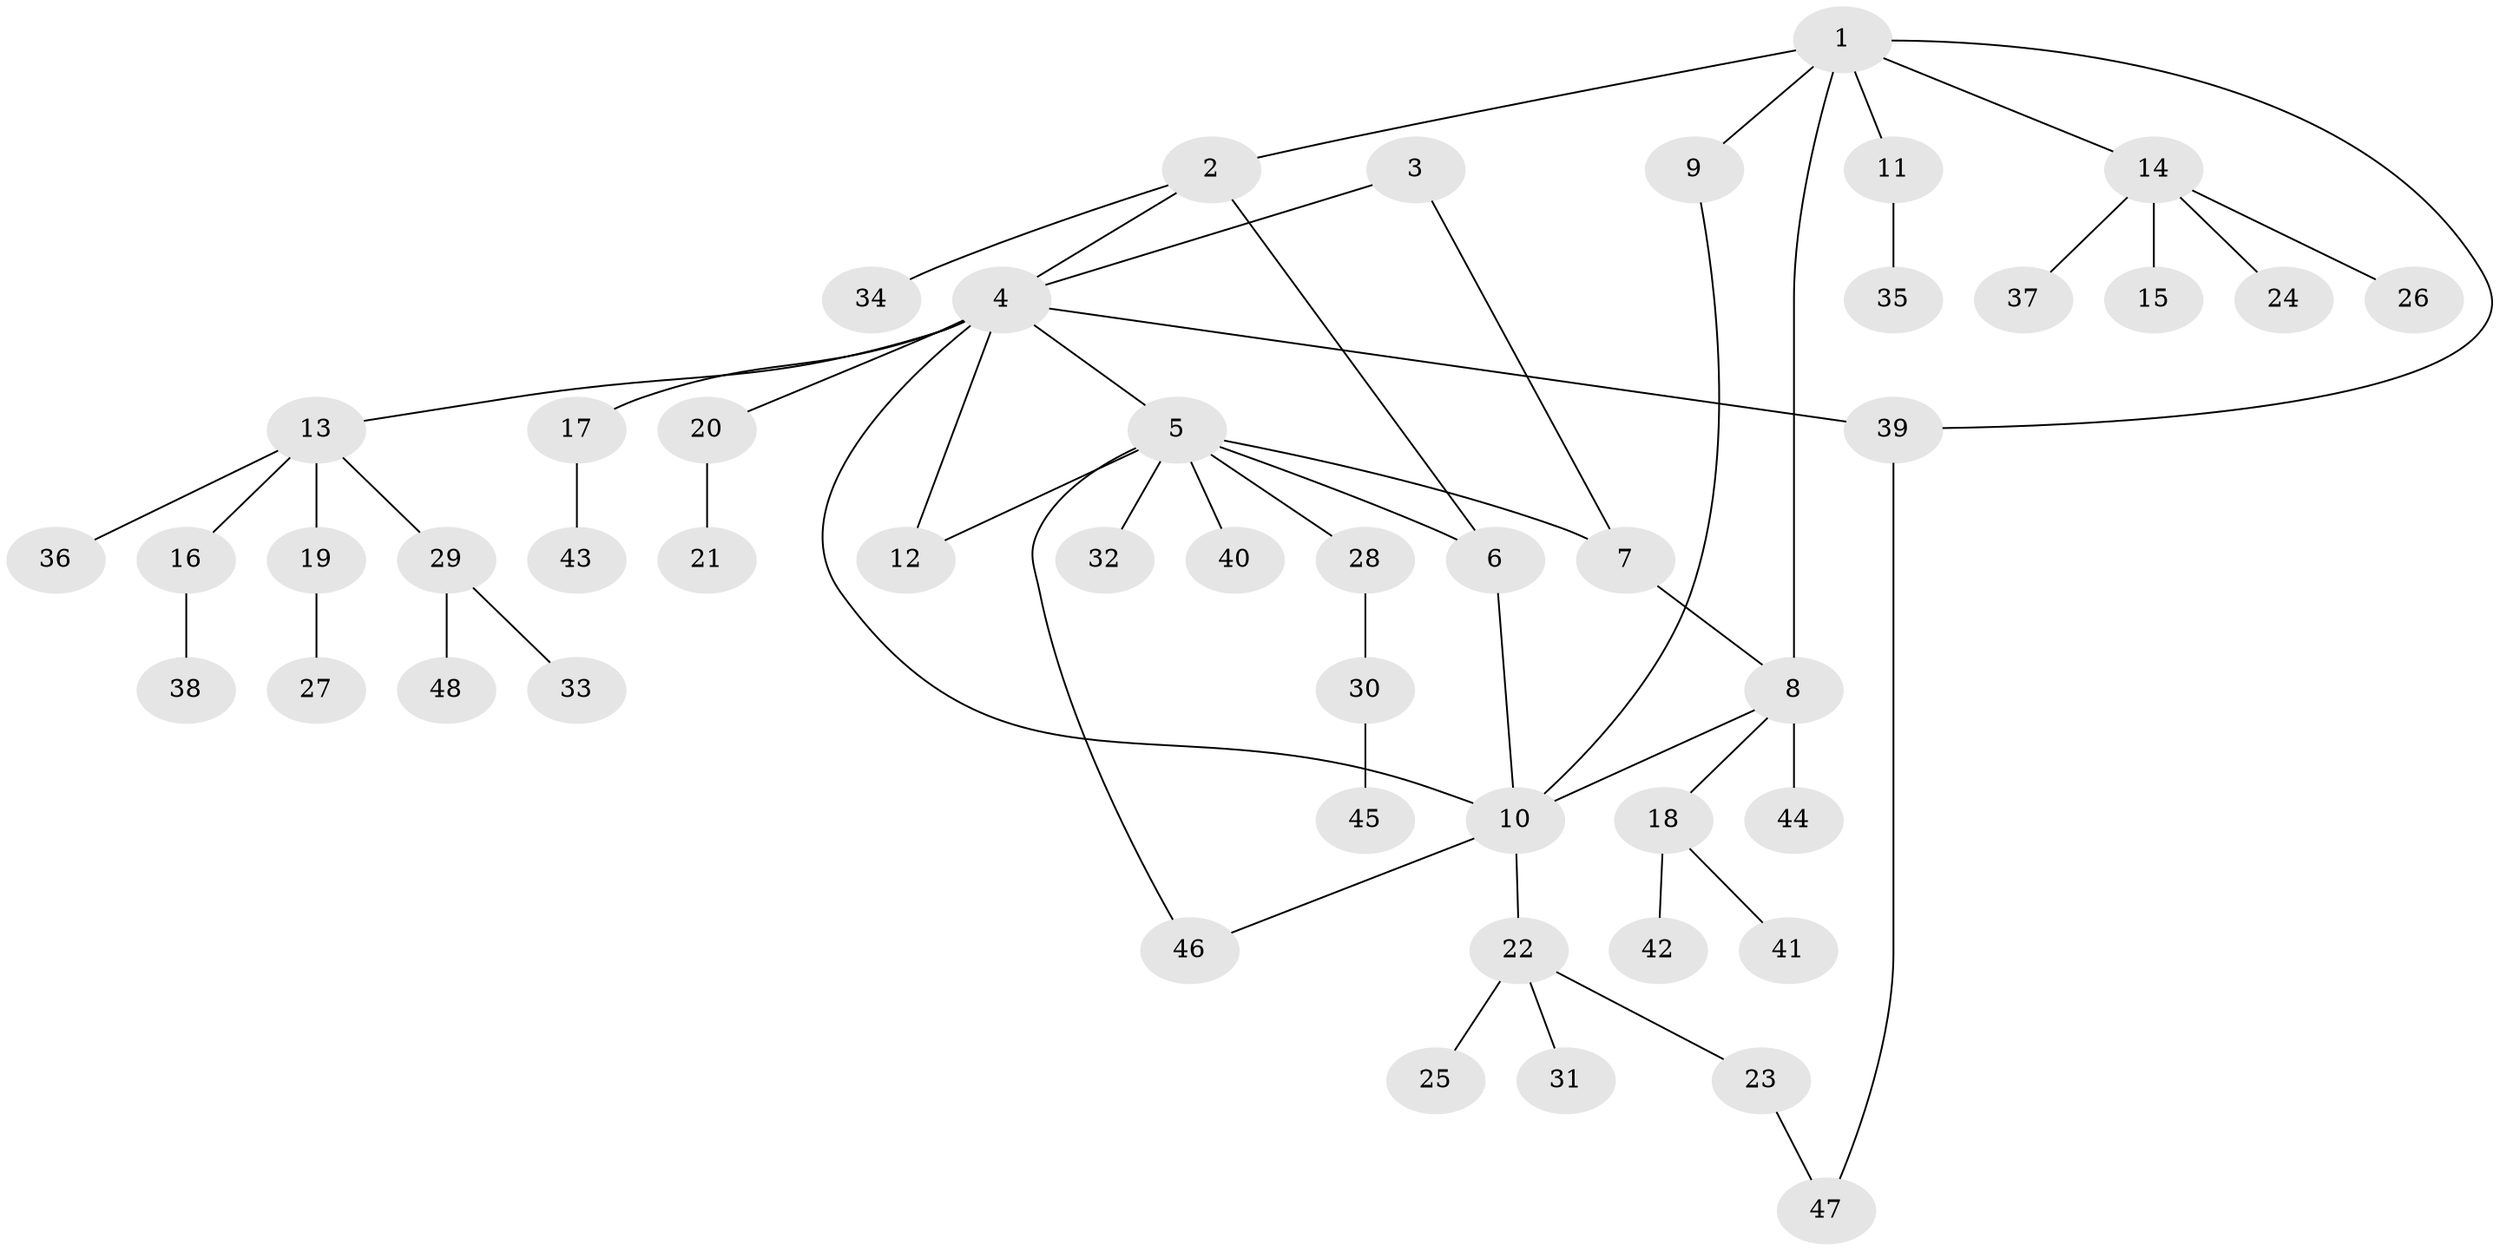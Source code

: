// Generated by graph-tools (version 1.1) at 2025/02/03/09/25 03:02:36]
// undirected, 48 vertices, 57 edges
graph export_dot {
graph [start="1"]
  node [color=gray90,style=filled];
  1;
  2;
  3;
  4;
  5;
  6;
  7;
  8;
  9;
  10;
  11;
  12;
  13;
  14;
  15;
  16;
  17;
  18;
  19;
  20;
  21;
  22;
  23;
  24;
  25;
  26;
  27;
  28;
  29;
  30;
  31;
  32;
  33;
  34;
  35;
  36;
  37;
  38;
  39;
  40;
  41;
  42;
  43;
  44;
  45;
  46;
  47;
  48;
  1 -- 2;
  1 -- 8;
  1 -- 9;
  1 -- 11;
  1 -- 14;
  1 -- 39;
  2 -- 4;
  2 -- 6;
  2 -- 34;
  3 -- 4;
  3 -- 7;
  4 -- 5;
  4 -- 10;
  4 -- 12;
  4 -- 13;
  4 -- 17;
  4 -- 20;
  4 -- 39;
  5 -- 6;
  5 -- 7;
  5 -- 12;
  5 -- 28;
  5 -- 32;
  5 -- 40;
  5 -- 46;
  6 -- 10;
  7 -- 8;
  8 -- 10;
  8 -- 18;
  8 -- 44;
  9 -- 10;
  10 -- 22;
  10 -- 46;
  11 -- 35;
  13 -- 16;
  13 -- 19;
  13 -- 29;
  13 -- 36;
  14 -- 15;
  14 -- 24;
  14 -- 26;
  14 -- 37;
  16 -- 38;
  17 -- 43;
  18 -- 41;
  18 -- 42;
  19 -- 27;
  20 -- 21;
  22 -- 23;
  22 -- 25;
  22 -- 31;
  23 -- 47;
  28 -- 30;
  29 -- 33;
  29 -- 48;
  30 -- 45;
  39 -- 47;
}
